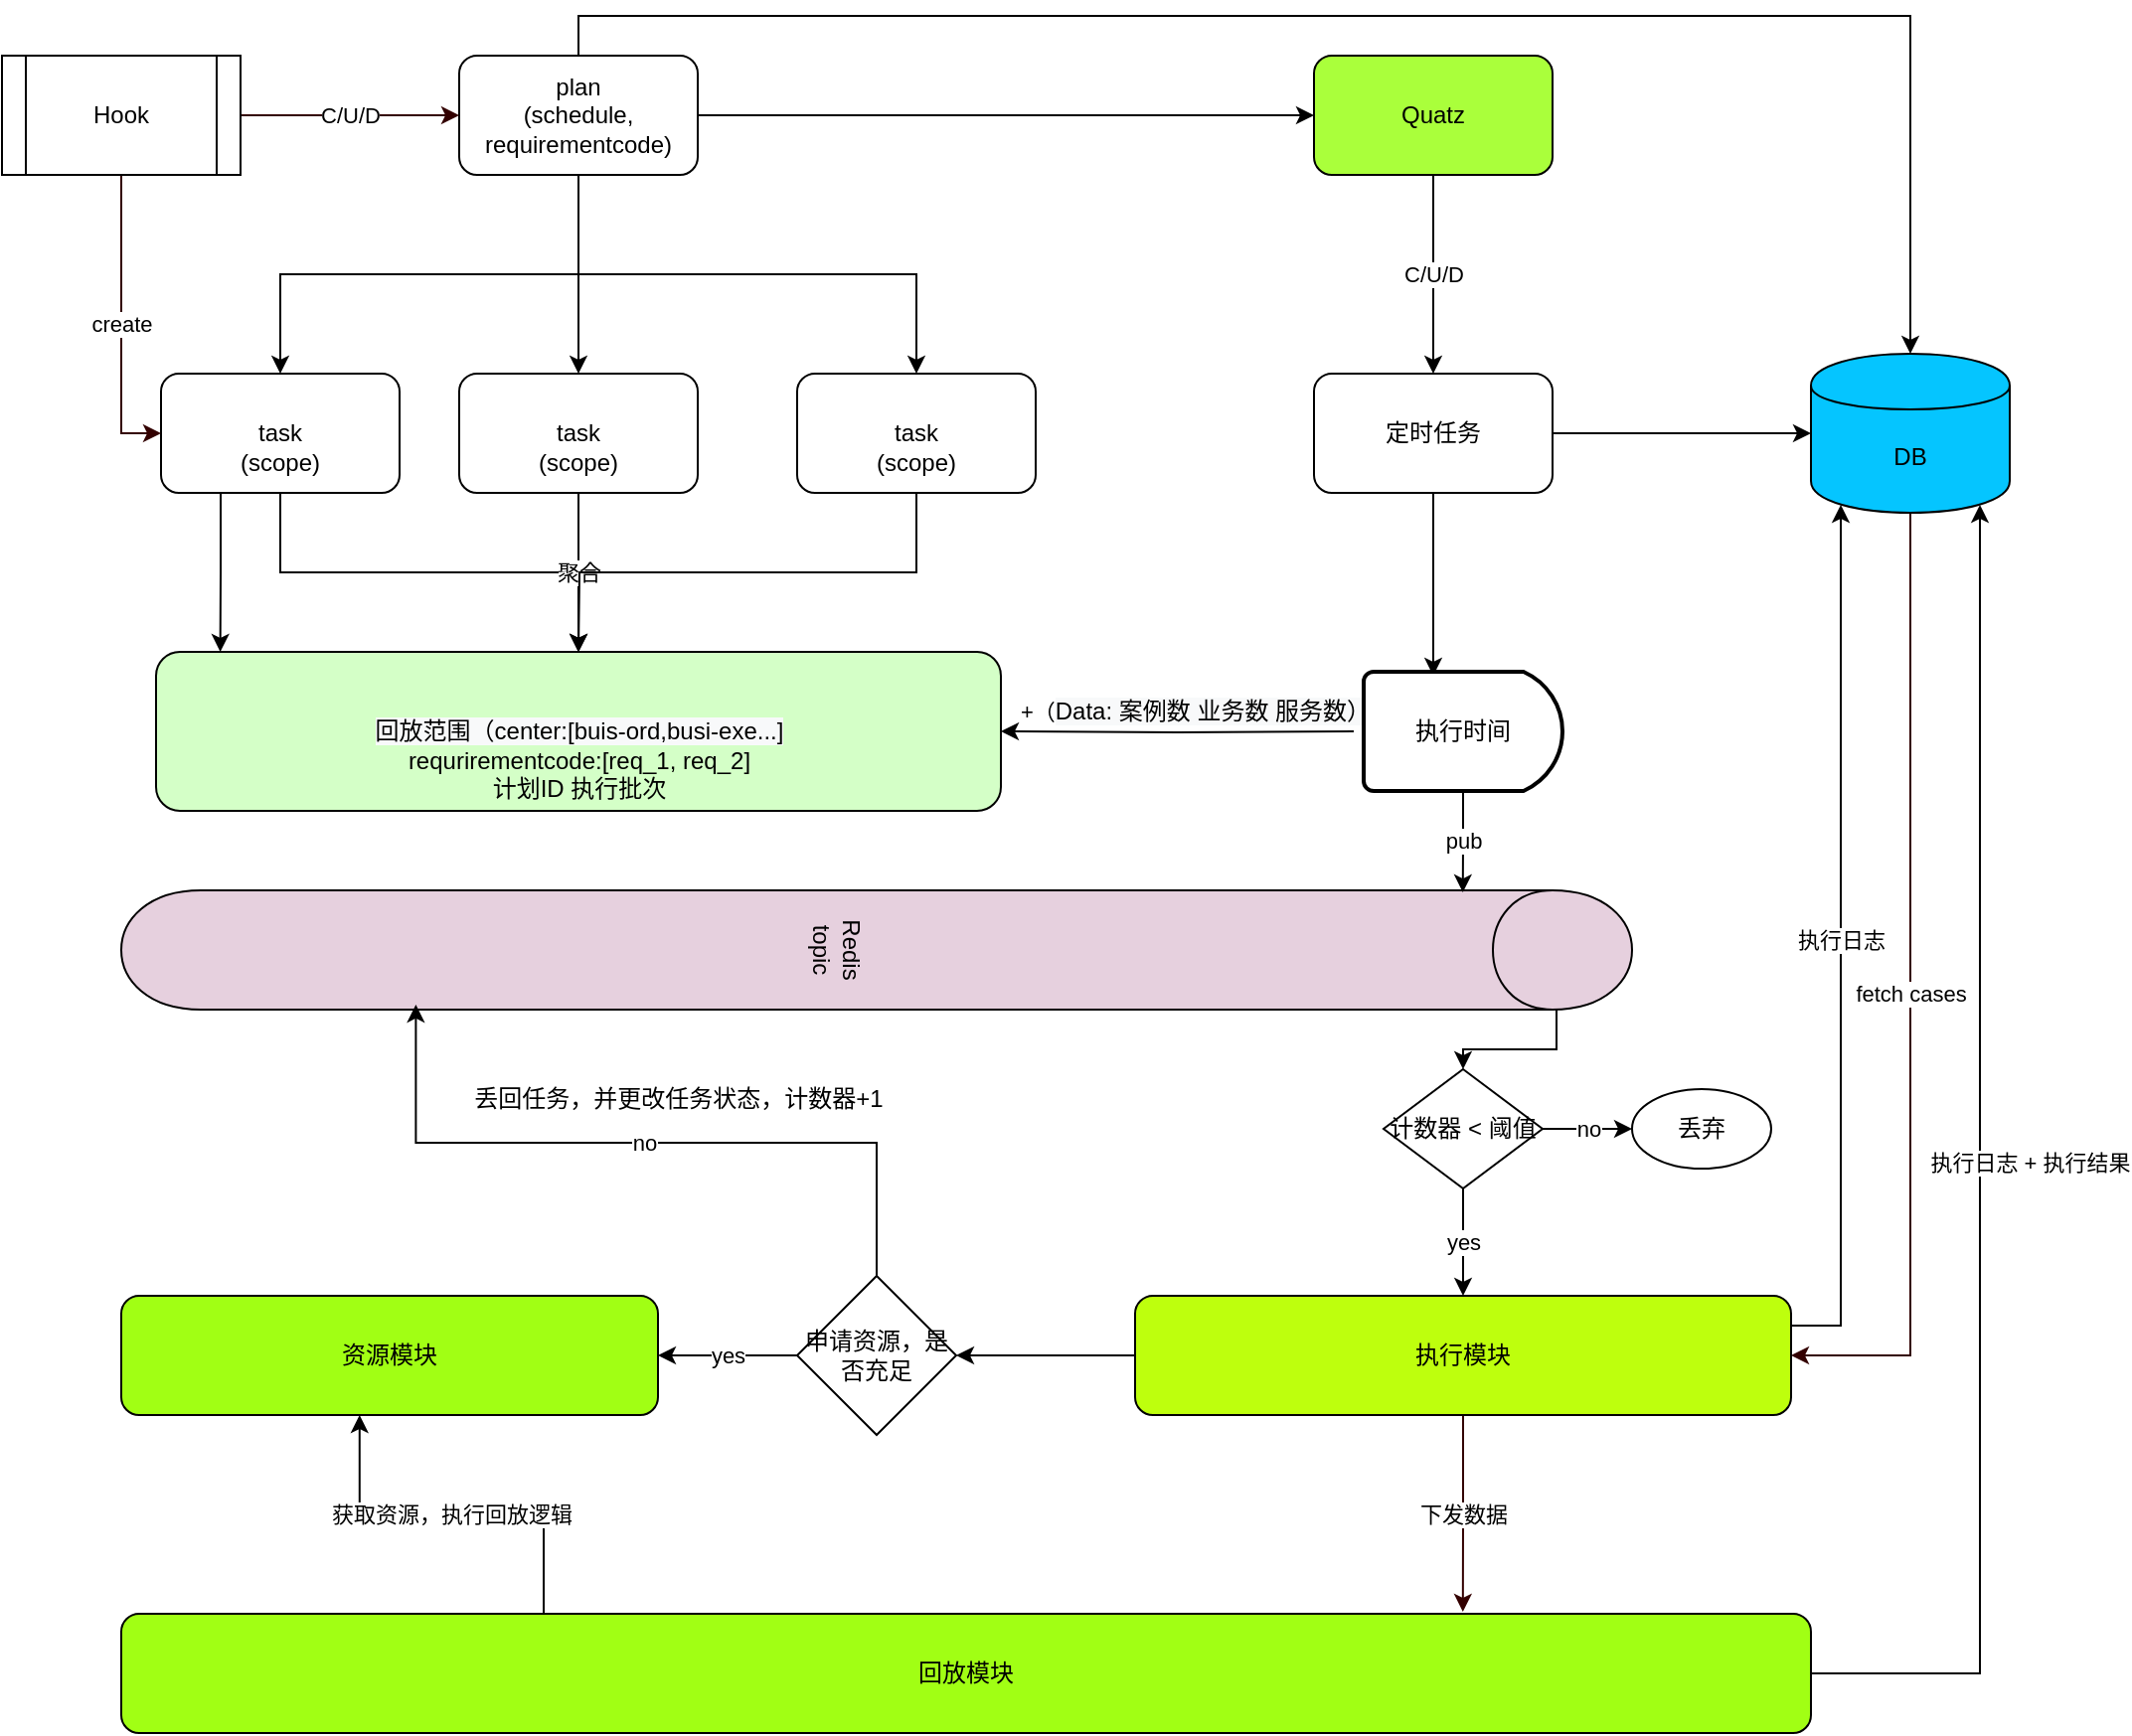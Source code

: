 <mxfile version="13.0.9" type="github">
  <diagram id="a6d8qoQg7wmettdPWS81" name="第 1 页">
    <mxGraphModel dx="1242" dy="683" grid="1" gridSize="10" guides="1" tooltips="1" connect="1" arrows="1" fold="1" page="1" pageScale="1" pageWidth="827" pageHeight="1169" math="0" shadow="0">
      <root>
        <mxCell id="0" />
        <mxCell id="1" parent="0" />
        <mxCell id="FVSSslxMcm7K-c5CqzQ3-6" style="edgeStyle=orthogonalEdgeStyle;rounded=0;orthogonalLoop=1;jettySize=auto;html=1;exitX=0.5;exitY=1;exitDx=0;exitDy=0;entryX=0.5;entryY=0;entryDx=0;entryDy=0;" parent="1" source="FVSSslxMcm7K-c5CqzQ3-2" target="FVSSslxMcm7K-c5CqzQ3-4" edge="1">
          <mxGeometry relative="1" as="geometry" />
        </mxCell>
        <mxCell id="FVSSslxMcm7K-c5CqzQ3-8" style="edgeStyle=orthogonalEdgeStyle;rounded=0;orthogonalLoop=1;jettySize=auto;html=1;exitX=0.5;exitY=1;exitDx=0;exitDy=0;entryX=0.5;entryY=0;entryDx=0;entryDy=0;" parent="1" source="FVSSslxMcm7K-c5CqzQ3-2" target="FVSSslxMcm7K-c5CqzQ3-3" edge="1">
          <mxGeometry relative="1" as="geometry" />
        </mxCell>
        <mxCell id="FVSSslxMcm7K-c5CqzQ3-9" style="edgeStyle=orthogonalEdgeStyle;rounded=0;orthogonalLoop=1;jettySize=auto;html=1;exitX=0.5;exitY=1;exitDx=0;exitDy=0;entryX=0.5;entryY=0;entryDx=0;entryDy=0;" parent="1" source="FVSSslxMcm7K-c5CqzQ3-2" target="FVSSslxMcm7K-c5CqzQ3-5" edge="1">
          <mxGeometry relative="1" as="geometry" />
        </mxCell>
        <mxCell id="qAdTjsP8O6FM5Z1obVZ--11" style="edgeStyle=orthogonalEdgeStyle;rounded=0;orthogonalLoop=1;jettySize=auto;html=1;exitX=0.5;exitY=0;exitDx=0;exitDy=0;entryX=0.5;entryY=0;entryDx=0;entryDy=0;" parent="1" source="FVSSslxMcm7K-c5CqzQ3-2" target="qAdTjsP8O6FM5Z1obVZ--9" edge="1">
          <mxGeometry relative="1" as="geometry" />
        </mxCell>
        <mxCell id="jSEHMp3xiI0pvjKX2GBw-10" style="edgeStyle=orthogonalEdgeStyle;rounded=0;orthogonalLoop=1;jettySize=auto;html=1;exitX=1;exitY=0.5;exitDx=0;exitDy=0;entryX=0;entryY=0.5;entryDx=0;entryDy=0;" parent="1" source="FVSSslxMcm7K-c5CqzQ3-2" target="qAdTjsP8O6FM5Z1obVZ--5" edge="1">
          <mxGeometry relative="1" as="geometry" />
        </mxCell>
        <mxCell id="FVSSslxMcm7K-c5CqzQ3-2" value="plan&lt;br&gt;(schedule, requirementcode)" style="rounded=1;whiteSpace=wrap;html=1;" parent="1" vertex="1">
          <mxGeometry x="250" y="60" width="120" height="60" as="geometry" />
        </mxCell>
        <mxCell id="911jX7e-q0z1Y5w5JWRH-14" style="edgeStyle=orthogonalEdgeStyle;rounded=0;orthogonalLoop=1;jettySize=auto;html=1;exitX=0.5;exitY=1;exitDx=0;exitDy=0;entryX=0.5;entryY=0;entryDx=0;entryDy=0;" parent="1" source="FVSSslxMcm7K-c5CqzQ3-3" target="FVSSslxMcm7K-c5CqzQ3-16" edge="1">
          <mxGeometry relative="1" as="geometry" />
        </mxCell>
        <mxCell id="qAdTjsP8O6FM5Z1obVZ--16" style="edgeStyle=orthogonalEdgeStyle;rounded=0;orthogonalLoop=1;jettySize=auto;html=1;exitX=0.25;exitY=1;exitDx=0;exitDy=0;entryX=0.076;entryY=0;entryDx=0;entryDy=0;entryPerimeter=0;" parent="1" source="FVSSslxMcm7K-c5CqzQ3-3" target="FVSSslxMcm7K-c5CqzQ3-16" edge="1">
          <mxGeometry relative="1" as="geometry">
            <mxPoint x="130" y="350" as="targetPoint" />
          </mxGeometry>
        </mxCell>
        <mxCell id="FVSSslxMcm7K-c5CqzQ3-3" value="&lt;br&gt;task&lt;br&gt;(scope)" style="rounded=1;whiteSpace=wrap;html=1;" parent="1" vertex="1">
          <mxGeometry x="100" y="220" width="120" height="60" as="geometry" />
        </mxCell>
        <mxCell id="911jX7e-q0z1Y5w5JWRH-11" value="聚合" style="edgeStyle=orthogonalEdgeStyle;rounded=0;orthogonalLoop=1;jettySize=auto;html=1;exitX=0.5;exitY=1;exitDx=0;exitDy=0;" parent="1" source="FVSSslxMcm7K-c5CqzQ3-4" target="FVSSslxMcm7K-c5CqzQ3-16" edge="1">
          <mxGeometry relative="1" as="geometry" />
        </mxCell>
        <mxCell id="FVSSslxMcm7K-c5CqzQ3-4" value="&lt;br&gt;task&lt;br&gt;(scope)" style="rounded=1;whiteSpace=wrap;html=1;" parent="1" vertex="1">
          <mxGeometry x="250" y="220" width="120" height="60" as="geometry" />
        </mxCell>
        <mxCell id="911jX7e-q0z1Y5w5JWRH-15" style="edgeStyle=orthogonalEdgeStyle;rounded=0;orthogonalLoop=1;jettySize=auto;html=1;exitX=0.5;exitY=1;exitDx=0;exitDy=0;" parent="1" source="FVSSslxMcm7K-c5CqzQ3-5" edge="1">
          <mxGeometry relative="1" as="geometry">
            <mxPoint x="310" y="360" as="targetPoint" />
          </mxGeometry>
        </mxCell>
        <mxCell id="FVSSslxMcm7K-c5CqzQ3-5" value="&lt;br&gt;task&lt;br&gt;(scope)" style="rounded=1;whiteSpace=wrap;html=1;" parent="1" vertex="1">
          <mxGeometry x="420" y="220" width="120" height="60" as="geometry" />
        </mxCell>
        <mxCell id="FVSSslxMcm7K-c5CqzQ3-16" value="&lt;br&gt;&lt;br&gt;&lt;span style=&quot;color: rgb(0 , 0 , 0) ; font-family: &amp;#34;helvetica&amp;#34; ; font-size: 12px ; font-style: normal ; font-weight: 400 ; letter-spacing: normal ; text-align: center ; text-indent: 0px ; text-transform: none ; word-spacing: 0px ; background-color: rgb(248 , 249 , 250) ; float: none ; display: inline&quot;&gt;回放范围（center:[buis-ord,busi-exe...]&lt;/span&gt;&lt;br&gt;requrirementcode:[req_1, req_2]&lt;br&gt;计划ID 执行批次" style="rounded=1;whiteSpace=wrap;html=1;fillColor=#D4FFC7;" parent="1" vertex="1">
          <mxGeometry x="97.5" y="360" width="425" height="80" as="geometry" />
        </mxCell>
        <mxCell id="qAdTjsP8O6FM5Z1obVZ--4" value="create" style="edgeStyle=orthogonalEdgeStyle;rounded=0;orthogonalLoop=1;jettySize=auto;html=1;exitX=0.5;exitY=1;exitDx=0;exitDy=0;entryX=0;entryY=0.5;entryDx=0;entryDy=0;strokeColor=#330000;" parent="1" source="qAdTjsP8O6FM5Z1obVZ--1" target="FVSSslxMcm7K-c5CqzQ3-3" edge="1">
          <mxGeometry relative="1" as="geometry" />
        </mxCell>
        <mxCell id="qAdTjsP8O6FM5Z1obVZ--29" value="C/U/D" style="edgeStyle=orthogonalEdgeStyle;rounded=0;orthogonalLoop=1;jettySize=auto;html=1;exitX=1;exitY=0.5;exitDx=0;exitDy=0;strokeColor=#330000;" parent="1" source="qAdTjsP8O6FM5Z1obVZ--1" target="FVSSslxMcm7K-c5CqzQ3-2" edge="1">
          <mxGeometry relative="1" as="geometry" />
        </mxCell>
        <mxCell id="qAdTjsP8O6FM5Z1obVZ--1" value="Hook" style="shape=process;whiteSpace=wrap;html=1;backgroundOutline=1;" parent="1" vertex="1">
          <mxGeometry x="20" y="60" width="120" height="60" as="geometry" />
        </mxCell>
        <mxCell id="qAdTjsP8O6FM5Z1obVZ--8" value="C/U/D" style="edgeStyle=orthogonalEdgeStyle;rounded=0;orthogonalLoop=1;jettySize=auto;html=1;exitX=0.5;exitY=1;exitDx=0;exitDy=0;entryX=0.5;entryY=0;entryDx=0;entryDy=0;" parent="1" source="qAdTjsP8O6FM5Z1obVZ--5" target="qAdTjsP8O6FM5Z1obVZ--7" edge="1">
          <mxGeometry relative="1" as="geometry" />
        </mxCell>
        <mxCell id="qAdTjsP8O6FM5Z1obVZ--5" value="Quatz" style="rounded=1;whiteSpace=wrap;html=1;fillColor=#AAFF3B;" parent="1" vertex="1">
          <mxGeometry x="680" y="60" width="120" height="60" as="geometry" />
        </mxCell>
        <mxCell id="jSEHMp3xiI0pvjKX2GBw-9" style="edgeStyle=orthogonalEdgeStyle;rounded=0;orthogonalLoop=1;jettySize=auto;html=1;exitX=1;exitY=0.5;exitDx=0;exitDy=0;entryX=0;entryY=0.5;entryDx=0;entryDy=0;" parent="1" source="qAdTjsP8O6FM5Z1obVZ--7" target="qAdTjsP8O6FM5Z1obVZ--9" edge="1">
          <mxGeometry relative="1" as="geometry" />
        </mxCell>
        <mxCell id="jSEHMp3xiI0pvjKX2GBw-13" style="edgeStyle=orthogonalEdgeStyle;rounded=0;orthogonalLoop=1;jettySize=auto;html=1;exitX=0.5;exitY=1;exitDx=0;exitDy=0;entryX=0.35;entryY=0.033;entryDx=0;entryDy=0;entryPerimeter=0;" parent="1" source="qAdTjsP8O6FM5Z1obVZ--7" target="jSEHMp3xiI0pvjKX2GBw-11" edge="1">
          <mxGeometry relative="1" as="geometry" />
        </mxCell>
        <mxCell id="qAdTjsP8O6FM5Z1obVZ--7" value="定时任务" style="rounded=1;whiteSpace=wrap;html=1;" parent="1" vertex="1">
          <mxGeometry x="680" y="220" width="120" height="60" as="geometry" />
        </mxCell>
        <mxCell id="qAdTjsP8O6FM5Z1obVZ--36" value="fetch cases" style="edgeStyle=orthogonalEdgeStyle;rounded=0;orthogonalLoop=1;jettySize=auto;html=1;exitX=0.5;exitY=1;exitDx=0;exitDy=0;entryX=1;entryY=0.5;entryDx=0;entryDy=0;strokeColor=#330000;" parent="1" source="qAdTjsP8O6FM5Z1obVZ--9" target="qAdTjsP8O6FM5Z1obVZ--21" edge="1">
          <mxGeometry relative="1" as="geometry" />
        </mxCell>
        <mxCell id="qAdTjsP8O6FM5Z1obVZ--9" value="DB" style="shape=cylinder;whiteSpace=wrap;html=1;boundedLbl=1;backgroundOutline=1;fillColor=#05C5FF;" parent="1" vertex="1">
          <mxGeometry x="930" y="210" width="100" height="80" as="geometry" />
        </mxCell>
        <mxCell id="jSEHMp3xiI0pvjKX2GBw-4" value="+（&lt;span style=&quot;font-size: 12px ; background-color: rgb(248 , 249 , 250)&quot;&gt;Data: 案例数 业务数 服务数）&lt;/span&gt;" style="edgeStyle=orthogonalEdgeStyle;rounded=0;orthogonalLoop=1;jettySize=auto;html=1;exitX=0;exitY=0.5;exitDx=0;exitDy=0;entryX=1;entryY=0.5;entryDx=0;entryDy=0;" parent="1" target="FVSSslxMcm7K-c5CqzQ3-16" edge="1">
          <mxGeometry x="-0.099" y="-10" relative="1" as="geometry">
            <mxPoint x="700" y="400" as="sourcePoint" />
            <mxPoint as="offset" />
          </mxGeometry>
        </mxCell>
        <mxCell id="yvgwfU8hFtTpQq32b1yH-13" style="edgeStyle=orthogonalEdgeStyle;rounded=0;orthogonalLoop=1;jettySize=auto;html=1;exitX=0.85;exitY=0.05;exitDx=0;exitDy=0;exitPerimeter=0;entryX=0.5;entryY=0;entryDx=0;entryDy=0;" edge="1" parent="1" source="qAdTjsP8O6FM5Z1obVZ--18" target="yvgwfU8hFtTpQq32b1yH-10">
          <mxGeometry relative="1" as="geometry" />
        </mxCell>
        <mxCell id="qAdTjsP8O6FM5Z1obVZ--18" value="Redis topic" style="shape=cylinder;whiteSpace=wrap;html=1;boundedLbl=1;backgroundOutline=1;fillColor=#E6D0DE;rotation=90;" parent="1" vertex="1">
          <mxGeometry x="430" y="130" width="60" height="760" as="geometry" />
        </mxCell>
        <mxCell id="qAdTjsP8O6FM5Z1obVZ--38" value="下发数据" style="edgeStyle=orthogonalEdgeStyle;rounded=0;orthogonalLoop=1;jettySize=auto;html=1;exitX=0.5;exitY=1;exitDx=0;exitDy=0;entryX=0.794;entryY=-0.017;entryDx=0;entryDy=0;entryPerimeter=0;strokeColor=#330000;" parent="1" source="qAdTjsP8O6FM5Z1obVZ--21" target="qAdTjsP8O6FM5Z1obVZ--37" edge="1">
          <mxGeometry relative="1" as="geometry" />
        </mxCell>
        <mxCell id="3TIEFKe1cTqKdpZzIpVS-1" value="执行日志" style="edgeStyle=orthogonalEdgeStyle;rounded=0;orthogonalLoop=1;jettySize=auto;html=1;exitX=1;exitY=0.25;exitDx=0;exitDy=0;entryX=0.15;entryY=0.95;entryDx=0;entryDy=0;entryPerimeter=0;" parent="1" source="qAdTjsP8O6FM5Z1obVZ--21" target="qAdTjsP8O6FM5Z1obVZ--9" edge="1">
          <mxGeometry relative="1" as="geometry" />
        </mxCell>
        <mxCell id="yvgwfU8hFtTpQq32b1yH-2" style="edgeStyle=orthogonalEdgeStyle;rounded=0;orthogonalLoop=1;jettySize=auto;html=1;exitX=0;exitY=0.5;exitDx=0;exitDy=0;entryX=1;entryY=0.5;entryDx=0;entryDy=0;" edge="1" parent="1" source="qAdTjsP8O6FM5Z1obVZ--21" target="yvgwfU8hFtTpQq32b1yH-1">
          <mxGeometry relative="1" as="geometry" />
        </mxCell>
        <mxCell id="qAdTjsP8O6FM5Z1obVZ--21" value="执行模块" style="rounded=1;whiteSpace=wrap;html=1;fillColor=#BEFF0D;" parent="1" vertex="1">
          <mxGeometry x="590" y="684" width="330" height="60" as="geometry" />
        </mxCell>
        <mxCell id="qAdTjsP8O6FM5Z1obVZ--30" value="资源模块" style="rounded=1;whiteSpace=wrap;html=1;fillColor=#A1FF14;" parent="1" vertex="1">
          <mxGeometry x="80" y="684" width="270" height="60" as="geometry" />
        </mxCell>
        <mxCell id="jSEHMp3xiI0pvjKX2GBw-5" value="获取资源，执行回放逻辑" style="edgeStyle=orthogonalEdgeStyle;rounded=0;orthogonalLoop=1;jettySize=auto;html=1;exitX=0.25;exitY=0;exitDx=0;exitDy=0;entryX=0.444;entryY=1;entryDx=0;entryDy=0;entryPerimeter=0;" parent="1" source="qAdTjsP8O6FM5Z1obVZ--37" target="qAdTjsP8O6FM5Z1obVZ--30" edge="1">
          <mxGeometry relative="1" as="geometry">
            <mxPoint x="200" y="754" as="targetPoint" />
          </mxGeometry>
        </mxCell>
        <mxCell id="jSEHMp3xiI0pvjKX2GBw-6" value="执行日志 + 执行结果" style="edgeStyle=orthogonalEdgeStyle;rounded=0;orthogonalLoop=1;jettySize=auto;html=1;exitX=1;exitY=0.5;exitDx=0;exitDy=0;entryX=0.85;entryY=0.95;entryDx=0;entryDy=0;entryPerimeter=0;" parent="1" source="qAdTjsP8O6FM5Z1obVZ--37" target="qAdTjsP8O6FM5Z1obVZ--9" edge="1">
          <mxGeometry x="0.017" y="-25" relative="1" as="geometry">
            <mxPoint as="offset" />
          </mxGeometry>
        </mxCell>
        <mxCell id="qAdTjsP8O6FM5Z1obVZ--37" value="回放模块" style="rounded=1;whiteSpace=wrap;html=1;fillColor=#A1FF14;" parent="1" vertex="1">
          <mxGeometry x="80" y="844" width="850" height="60" as="geometry" />
        </mxCell>
        <mxCell id="yvgwfU8hFtTpQq32b1yH-6" value="pub" style="edgeStyle=orthogonalEdgeStyle;rounded=0;orthogonalLoop=1;jettySize=auto;html=1;exitX=0.5;exitY=1;exitDx=0;exitDy=0;exitPerimeter=0;entryX=0.017;entryY=0.112;entryDx=0;entryDy=0;entryPerimeter=0;" edge="1" parent="1" source="jSEHMp3xiI0pvjKX2GBw-11" target="qAdTjsP8O6FM5Z1obVZ--18">
          <mxGeometry relative="1" as="geometry" />
        </mxCell>
        <mxCell id="jSEHMp3xiI0pvjKX2GBw-11" value="执行时间" style="strokeWidth=2;html=1;shape=mxgraph.flowchart.delay;whiteSpace=wrap;fillColor=#FFFFFF;" parent="1" vertex="1">
          <mxGeometry x="705" y="370" width="100" height="60" as="geometry" />
        </mxCell>
        <mxCell id="yvgwfU8hFtTpQq32b1yH-3" value="yes" style="edgeStyle=orthogonalEdgeStyle;rounded=0;orthogonalLoop=1;jettySize=auto;html=1;exitX=0;exitY=0.5;exitDx=0;exitDy=0;entryX=1;entryY=0.5;entryDx=0;entryDy=0;" edge="1" parent="1" source="yvgwfU8hFtTpQq32b1yH-1" target="qAdTjsP8O6FM5Z1obVZ--30">
          <mxGeometry relative="1" as="geometry" />
        </mxCell>
        <mxCell id="yvgwfU8hFtTpQq32b1yH-4" value="no" style="edgeStyle=orthogonalEdgeStyle;rounded=0;orthogonalLoop=1;jettySize=auto;html=1;exitX=0.5;exitY=0;exitDx=0;exitDy=0;entryX=0.958;entryY=0.805;entryDx=0;entryDy=0;entryPerimeter=0;" edge="1" parent="1" source="yvgwfU8hFtTpQq32b1yH-1" target="qAdTjsP8O6FM5Z1obVZ--18">
          <mxGeometry relative="1" as="geometry">
            <mxPoint x="230" y="560" as="targetPoint" />
          </mxGeometry>
        </mxCell>
        <mxCell id="yvgwfU8hFtTpQq32b1yH-1" value="申请资源，是否充足" style="rhombus;whiteSpace=wrap;html=1;" vertex="1" parent="1">
          <mxGeometry x="420" y="674" width="80" height="80" as="geometry" />
        </mxCell>
        <mxCell id="yvgwfU8hFtTpQq32b1yH-7" value="丢回任务，并更改任务状态，计数器+1" style="text;html=1;align=center;verticalAlign=middle;resizable=0;points=[];autosize=1;" vertex="1" parent="1">
          <mxGeometry x="250" y="575" width="220" height="20" as="geometry" />
        </mxCell>
        <mxCell id="yvgwfU8hFtTpQq32b1yH-11" value="yes" style="edgeStyle=orthogonalEdgeStyle;rounded=0;orthogonalLoop=1;jettySize=auto;html=1;exitX=0.5;exitY=1;exitDx=0;exitDy=0;entryX=0.5;entryY=0;entryDx=0;entryDy=0;" edge="1" parent="1" source="yvgwfU8hFtTpQq32b1yH-10" target="qAdTjsP8O6FM5Z1obVZ--21">
          <mxGeometry relative="1" as="geometry" />
        </mxCell>
        <mxCell id="yvgwfU8hFtTpQq32b1yH-15" value="no" style="edgeStyle=orthogonalEdgeStyle;rounded=0;orthogonalLoop=1;jettySize=auto;html=1;exitX=1;exitY=0.5;exitDx=0;exitDy=0;entryX=0;entryY=0.5;entryDx=0;entryDy=0;" edge="1" parent="1" source="yvgwfU8hFtTpQq32b1yH-10" target="yvgwfU8hFtTpQq32b1yH-14">
          <mxGeometry relative="1" as="geometry" />
        </mxCell>
        <mxCell id="yvgwfU8hFtTpQq32b1yH-10" value="计数器 &amp;lt; 阈值" style="rhombus;whiteSpace=wrap;html=1;" vertex="1" parent="1">
          <mxGeometry x="715" y="570" width="80" height="60" as="geometry" />
        </mxCell>
        <mxCell id="yvgwfU8hFtTpQq32b1yH-14" value="丢弃" style="ellipse;whiteSpace=wrap;html=1;" vertex="1" parent="1">
          <mxGeometry x="840" y="580" width="70" height="40" as="geometry" />
        </mxCell>
      </root>
    </mxGraphModel>
  </diagram>
</mxfile>
